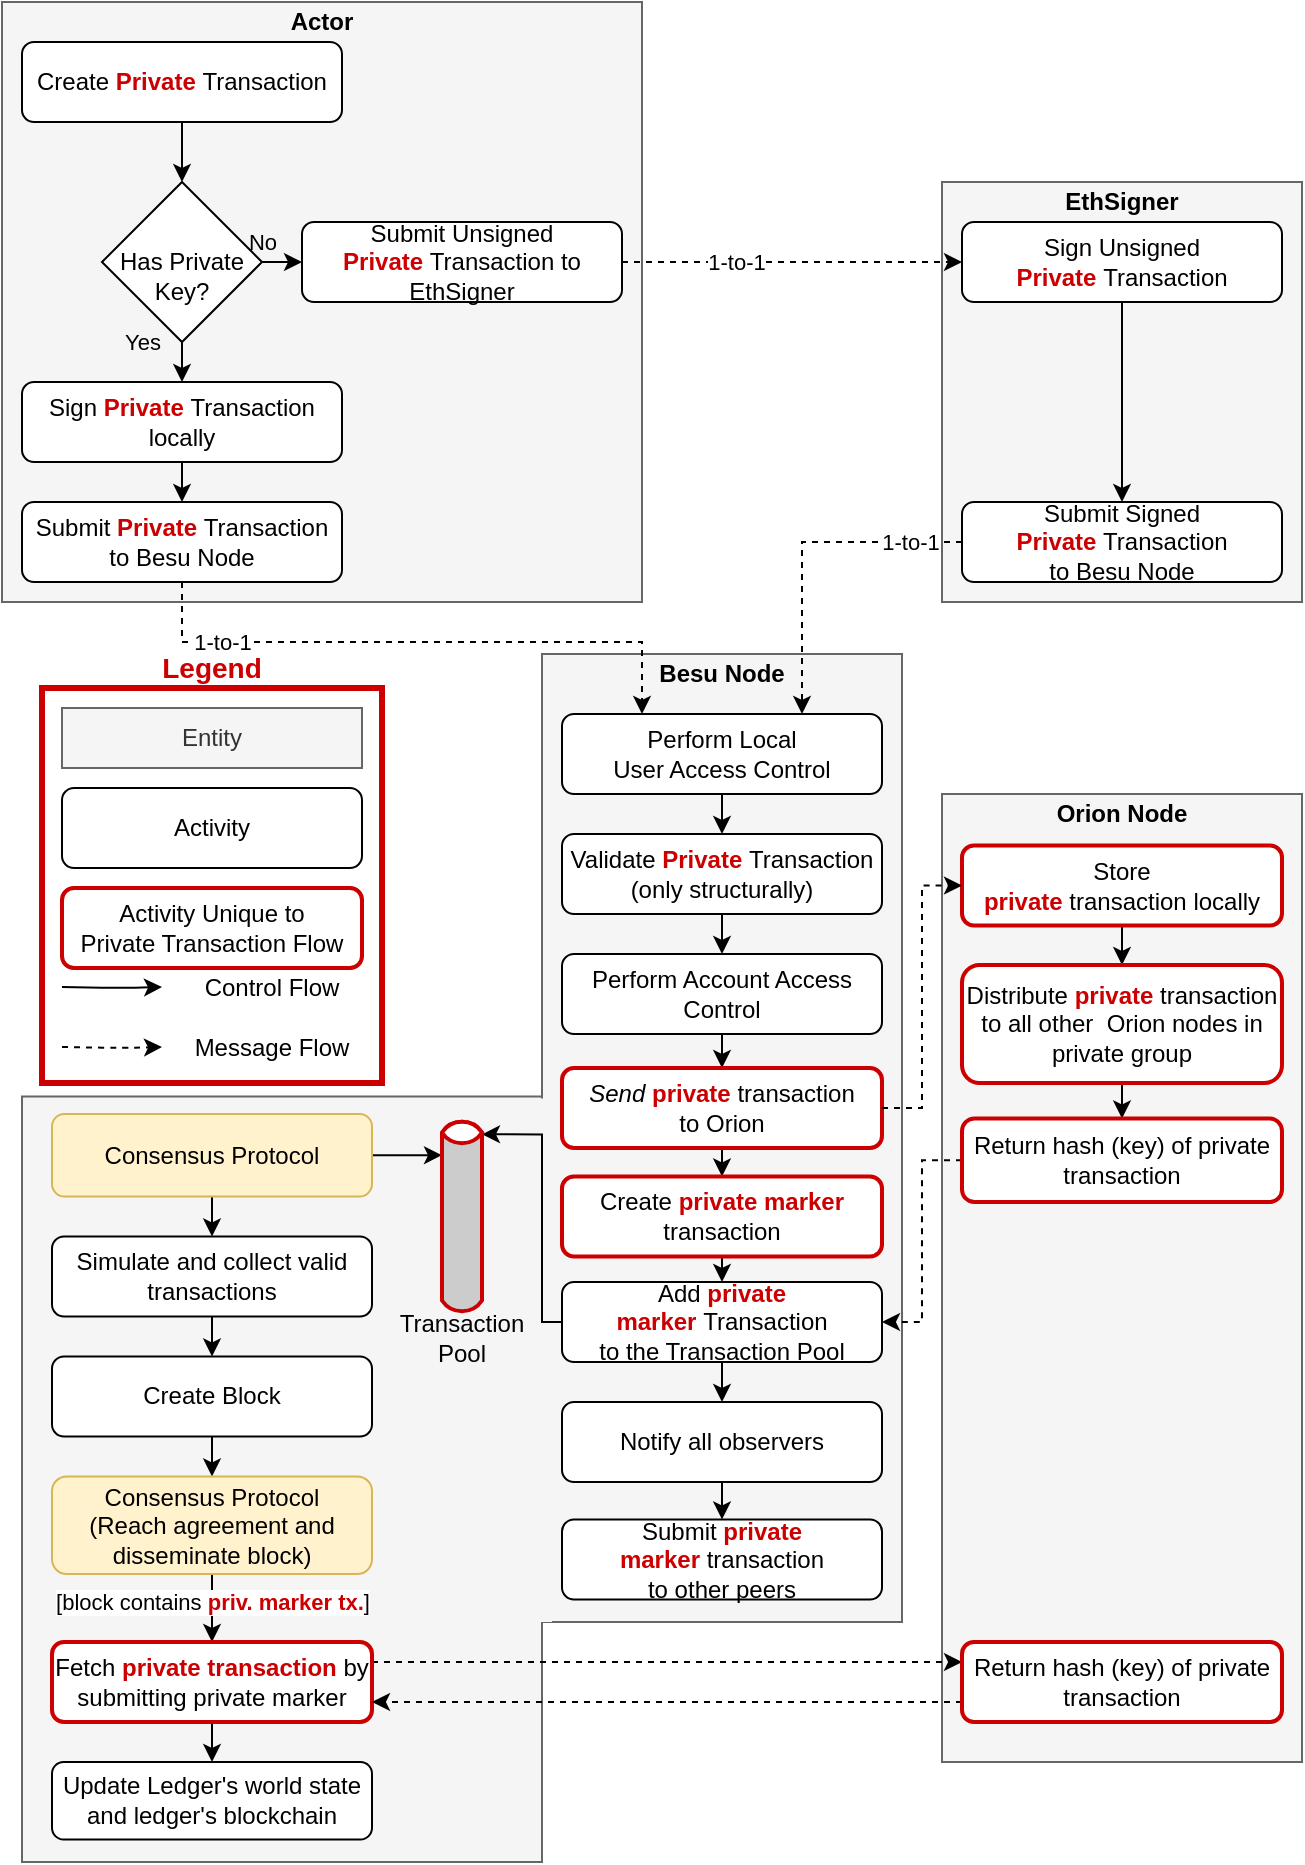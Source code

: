 <mxfile version="14.5.10" type="device"><diagram id="_REpviS5PSkIT_iw8MsJ" name="Page-1"><mxGraphModel dx="2062" dy="1126" grid="1" gridSize="10" guides="1" tooltips="1" connect="1" arrows="1" fold="1" page="1" pageScale="1" pageWidth="827" pageHeight="1169" math="0" shadow="0"><root><mxCell id="0"/><mxCell id="1" parent="0"/><mxCell id="lN7dtY_ml9JwD07FHlOF-76" value="" style="rounded=0;whiteSpace=wrap;html=1;fillColor=#f5f5f5;strokeColor=#666666;fontColor=#333333;" parent="1" vertex="1"><mxGeometry x="50" y="567.25" width="260" height="382.75" as="geometry"/></mxCell><mxCell id="lN7dtY_ml9JwD07FHlOF-46" value="" style="rounded=0;whiteSpace=wrap;html=1;fillColor=#f5f5f5;strokeColor=#666666;fontColor=#333333;" parent="1" vertex="1"><mxGeometry x="310" y="346" width="180" height="484" as="geometry"/></mxCell><mxCell id="lN7dtY_ml9JwD07FHlOF-78" value="" style="rounded=0;whiteSpace=wrap;html=1;strokeWidth=1;fillColor=#f5f5f5;fontColor=#333333;strokeColor=none;" parent="1" vertex="1"><mxGeometry x="305" y="568.25" width="10" height="261.75" as="geometry"/></mxCell><mxCell id="lN7dtY_ml9JwD07FHlOF-40" value="" style="rounded=0;whiteSpace=wrap;html=1;fillColor=#f5f5f5;strokeColor=#666666;fontColor=#333333;" parent="1" vertex="1"><mxGeometry x="510" y="110" width="180" height="210" as="geometry"/></mxCell><mxCell id="lN7dtY_ml9JwD07FHlOF-1" value="" style="rounded=0;whiteSpace=wrap;html=1;fillColor=#f5f5f5;strokeColor=#666666;fontColor=#333333;" parent="1" vertex="1"><mxGeometry x="40" y="20" width="320" height="300" as="geometry"/></mxCell><mxCell id="lN7dtY_ml9JwD07FHlOF-5" value="" style="rounded=0;whiteSpace=wrap;html=1;strokeWidth=3;strokeColor=#cc0000;" parent="1" vertex="1"><mxGeometry x="60" y="363" width="170" height="197.5" as="geometry"/></mxCell><mxCell id="lN7dtY_ml9JwD07FHlOF-6" value="&lt;b&gt;&lt;font style=&quot;font-size: 14px&quot;&gt;Legend&lt;/font&gt;&lt;/b&gt;" style="text;html=1;strokeColor=none;fillColor=none;align=center;verticalAlign=middle;whiteSpace=wrap;rounded=0;fontColor=#CC0000;" parent="1" vertex="1"><mxGeometry x="60" y="343" width="170" height="20" as="geometry"/></mxCell><mxCell id="lN7dtY_ml9JwD07FHlOF-7" value="" style="endArrow=classic;html=1;fontColor=#CC0000;" parent="1" edge="1"><mxGeometry width="50" height="50" relative="1" as="geometry"><mxPoint x="70" y="512.5" as="sourcePoint"/><mxPoint x="120" y="512.5" as="targetPoint"/><Array as="points"><mxPoint x="100" y="513"/></Array></mxGeometry></mxCell><mxCell id="lN7dtY_ml9JwD07FHlOF-8" value="Control Flow" style="text;html=1;strokeColor=none;fillColor=none;align=center;verticalAlign=middle;whiteSpace=wrap;rounded=0;" parent="1" vertex="1"><mxGeometry x="130" y="503" width="90" height="20" as="geometry"/></mxCell><mxCell id="lN7dtY_ml9JwD07FHlOF-9" value="Entity" style="rounded=0;whiteSpace=wrap;html=1;fillColor=#f5f5f5;strokeColor=#666666;fontColor=#333333;" parent="1" vertex="1"><mxGeometry x="70" y="373" width="150" height="30" as="geometry"/></mxCell><mxCell id="lN7dtY_ml9JwD07FHlOF-10" value="Activity" style="rounded=1;whiteSpace=wrap;html=1;" parent="1" vertex="1"><mxGeometry x="70" y="413" width="150" height="40" as="geometry"/></mxCell><mxCell id="lN7dtY_ml9JwD07FHlOF-12" value="" style="endArrow=classic;html=1;fontColor=#CC0000;dashed=1;" parent="1" edge="1"><mxGeometry width="50" height="50" relative="1" as="geometry"><mxPoint x="70" y="542.5" as="sourcePoint"/><mxPoint x="120" y="542.5" as="targetPoint"/><Array as="points"><mxPoint x="100" y="543"/></Array></mxGeometry></mxCell><mxCell id="lN7dtY_ml9JwD07FHlOF-13" value="Message Flow" style="text;html=1;strokeColor=none;fillColor=none;align=center;verticalAlign=middle;whiteSpace=wrap;rounded=0;" parent="1" vertex="1"><mxGeometry x="130" y="533" width="90" height="20" as="geometry"/></mxCell><mxCell id="lN7dtY_ml9JwD07FHlOF-36" value="No" style="edgeStyle=orthogonalEdgeStyle;rounded=0;orthogonalLoop=1;jettySize=auto;html=1;exitX=1;exitY=0.5;exitDx=0;exitDy=0;entryX=0;entryY=0.5;entryDx=0;entryDy=0;labelBackgroundColor=none;" parent="1" source="lN7dtY_ml9JwD07FHlOF-16" target="lN7dtY_ml9JwD07FHlOF-18" edge="1"><mxGeometry x="-1" y="10" relative="1" as="geometry"><mxPoint as="offset"/></mxGeometry></mxCell><mxCell id="lN7dtY_ml9JwD07FHlOF-37" value="Yes" style="edgeStyle=orthogonalEdgeStyle;rounded=0;orthogonalLoop=1;jettySize=auto;html=1;exitX=0.5;exitY=1;exitDx=0;exitDy=0;entryX=0.5;entryY=0;entryDx=0;entryDy=0;labelBackgroundColor=none;" parent="1" source="lN7dtY_ml9JwD07FHlOF-16" target="lN7dtY_ml9JwD07FHlOF-17" edge="1"><mxGeometry x="-1" y="-20" relative="1" as="geometry"><mxPoint as="offset"/></mxGeometry></mxCell><mxCell id="lN7dtY_ml9JwD07FHlOF-16" value="&amp;nbsp;&amp;nbsp;&lt;br&gt;Has Private&lt;br&gt;Key?" style="rhombus;whiteSpace=wrap;html=1;strokeWidth=1;" parent="1" vertex="1"><mxGeometry x="90" y="110" width="80" height="80" as="geometry"/></mxCell><mxCell id="lN7dtY_ml9JwD07FHlOF-38" style="edgeStyle=orthogonalEdgeStyle;rounded=0;orthogonalLoop=1;jettySize=auto;html=1;exitX=0.5;exitY=1;exitDx=0;exitDy=0;entryX=0.5;entryY=0;entryDx=0;entryDy=0;" parent="1" source="lN7dtY_ml9JwD07FHlOF-17" target="lN7dtY_ml9JwD07FHlOF-19" edge="1"><mxGeometry relative="1" as="geometry"/></mxCell><mxCell id="lN7dtY_ml9JwD07FHlOF-17" value="Sign &lt;b&gt;&lt;font color=&quot;#cc0000&quot;&gt;Private&lt;/font&gt;&amp;nbsp;&lt;/b&gt;Transaction locally" style="rounded=1;whiteSpace=wrap;html=1;" parent="1" vertex="1"><mxGeometry x="50" y="210" width="160" height="40" as="geometry"/></mxCell><mxCell id="lN7dtY_ml9JwD07FHlOF-41" value="&lt;font color=&quot;#000000&quot;&gt;1-to-1&lt;/font&gt;" style="edgeStyle=orthogonalEdgeStyle;rounded=0;orthogonalLoop=1;jettySize=auto;html=1;exitX=1;exitY=0.5;exitDx=0;exitDy=0;entryX=0;entryY=0.5;entryDx=0;entryDy=0;fontColor=#CC0000;dashed=1;" parent="1" source="lN7dtY_ml9JwD07FHlOF-18" target="lN7dtY_ml9JwD07FHlOF-20" edge="1"><mxGeometry x="-0.333" relative="1" as="geometry"><mxPoint as="offset"/></mxGeometry></mxCell><mxCell id="lN7dtY_ml9JwD07FHlOF-18" value="Submit Unsigned&lt;br&gt;&lt;b&gt;&lt;font color=&quot;#cc0000&quot;&gt;Private&lt;/font&gt;&amp;nbsp;&lt;/b&gt;Transaction to EthSigner" style="rounded=1;whiteSpace=wrap;html=1;" parent="1" vertex="1"><mxGeometry x="190" y="130" width="160" height="40" as="geometry"/></mxCell><mxCell id="lN7dtY_ml9JwD07FHlOF-60" value="1-to-1" style="edgeStyle=orthogonalEdgeStyle;rounded=0;orthogonalLoop=1;jettySize=auto;html=1;exitX=0.5;exitY=1;exitDx=0;exitDy=0;entryX=0.25;entryY=0;entryDx=0;entryDy=0;dashed=1;labelBackgroundColor=#ffffff;" parent="1" source="lN7dtY_ml9JwD07FHlOF-19" edge="1"><mxGeometry x="-0.662" relative="1" as="geometry"><Array as="points"><mxPoint x="130" y="340"/><mxPoint x="360" y="340"/></Array><mxPoint as="offset"/><mxPoint x="360" y="376" as="targetPoint"/></mxGeometry></mxCell><mxCell id="lN7dtY_ml9JwD07FHlOF-19" value="Submit &lt;b&gt;&lt;font color=&quot;#cc0000&quot;&gt;Private&lt;/font&gt;&amp;nbsp;&lt;/b&gt;Transaction&lt;br&gt;to Besu Node" style="rounded=1;whiteSpace=wrap;html=1;" parent="1" vertex="1"><mxGeometry x="50" y="270" width="160" height="40" as="geometry"/></mxCell><mxCell id="lN7dtY_ml9JwD07FHlOF-42" style="edgeStyle=orthogonalEdgeStyle;rounded=0;orthogonalLoop=1;jettySize=auto;html=1;exitX=0.5;exitY=1;exitDx=0;exitDy=0;entryX=0.5;entryY=0;entryDx=0;entryDy=0;fontColor=#CC0000;" parent="1" source="lN7dtY_ml9JwD07FHlOF-20" target="lN7dtY_ml9JwD07FHlOF-21" edge="1"><mxGeometry relative="1" as="geometry"/></mxCell><mxCell id="lN7dtY_ml9JwD07FHlOF-20" value="Sign Unsigned &lt;b&gt;&lt;font color=&quot;#cc0000&quot;&gt;Private&lt;/font&gt;&amp;nbsp;&lt;/b&gt;Transaction" style="rounded=1;whiteSpace=wrap;html=1;" parent="1" vertex="1"><mxGeometry x="520" y="130" width="160" height="40" as="geometry"/></mxCell><mxCell id="lN7dtY_ml9JwD07FHlOF-61" value="&lt;font color=&quot;#000000&quot;&gt;1-to-1&lt;/font&gt;" style="edgeStyle=orthogonalEdgeStyle;rounded=0;orthogonalLoop=1;jettySize=auto;html=1;exitX=0;exitY=0.5;exitDx=0;exitDy=0;entryX=0.75;entryY=0;entryDx=0;entryDy=0;dashed=1;fontColor=#CC0000;" parent="1" source="lN7dtY_ml9JwD07FHlOF-21" edge="1"><mxGeometry x="-0.682" relative="1" as="geometry"><Array as="points"><mxPoint x="440" y="290"/></Array><mxPoint as="offset"/><mxPoint x="440" y="376" as="targetPoint"/></mxGeometry></mxCell><mxCell id="lN7dtY_ml9JwD07FHlOF-21" value="Submit Signed &lt;b&gt;&lt;font color=&quot;#cc0000&quot;&gt;Private&amp;nbsp;&lt;/font&gt;&lt;/b&gt;Transaction&lt;br&gt;to Besu Node" style="rounded=1;whiteSpace=wrap;html=1;" parent="1" vertex="1"><mxGeometry x="520" y="270" width="160" height="40" as="geometry"/></mxCell><mxCell id="lN7dtY_ml9JwD07FHlOF-48" style="edgeStyle=orthogonalEdgeStyle;rounded=0;orthogonalLoop=1;jettySize=auto;html=1;exitX=0.5;exitY=1;exitDx=0;exitDy=0;entryX=0.5;entryY=0;entryDx=0;entryDy=0;fontColor=#CC0000;" parent="1" source="lN7dtY_ml9JwD07FHlOF-22" target="lN7dtY_ml9JwD07FHlOF-23" edge="1"><mxGeometry relative="1" as="geometry"/></mxCell><mxCell id="lN7dtY_ml9JwD07FHlOF-22" value="Perform Local&lt;br&gt;User Access Control" style="rounded=1;whiteSpace=wrap;html=1;" parent="1" vertex="1"><mxGeometry x="320" y="376" width="160" height="40" as="geometry"/></mxCell><mxCell id="lN7dtY_ml9JwD07FHlOF-49" style="edgeStyle=orthogonalEdgeStyle;rounded=0;orthogonalLoop=1;jettySize=auto;html=1;exitX=0.5;exitY=1;exitDx=0;exitDy=0;entryX=0.5;entryY=0;entryDx=0;entryDy=0;fontColor=#CC0000;" parent="1" source="lN7dtY_ml9JwD07FHlOF-23" target="lN7dtY_ml9JwD07FHlOF-24" edge="1"><mxGeometry relative="1" as="geometry"/></mxCell><mxCell id="lN7dtY_ml9JwD07FHlOF-23" value="Validate &lt;b&gt;&lt;font color=&quot;#cc0000&quot;&gt;Private&lt;/font&gt;&amp;nbsp;&lt;/b&gt;Transaction&lt;br&gt;(only structurally)" style="rounded=1;whiteSpace=wrap;html=1;" parent="1" vertex="1"><mxGeometry x="320" y="436" width="160" height="40" as="geometry"/></mxCell><mxCell id="NnvR1aLZFNkf_rtBapWs-18" style="edgeStyle=orthogonalEdgeStyle;rounded=0;orthogonalLoop=1;jettySize=auto;html=1;exitX=0.5;exitY=1;exitDx=0;exitDy=0;entryX=0.5;entryY=0;entryDx=0;entryDy=0;" edge="1" parent="1" source="lN7dtY_ml9JwD07FHlOF-24" target="NnvR1aLZFNkf_rtBapWs-7"><mxGeometry relative="1" as="geometry"/></mxCell><mxCell id="lN7dtY_ml9JwD07FHlOF-24" value="Perform Account Access Control" style="rounded=1;whiteSpace=wrap;html=1;" parent="1" vertex="1"><mxGeometry x="320" y="496" width="160" height="40" as="geometry"/></mxCell><mxCell id="lN7dtY_ml9JwD07FHlOF-56" style="edgeStyle=orthogonalEdgeStyle;rounded=0;orthogonalLoop=1;jettySize=auto;html=1;exitX=0.5;exitY=1;exitDx=0;exitDy=0;entryX=0.5;entryY=0;entryDx=0;entryDy=0;fontColor=#CC0000;" parent="1" source="lN7dtY_ml9JwD07FHlOF-25" target="lN7dtY_ml9JwD07FHlOF-26" edge="1"><mxGeometry relative="1" as="geometry"/></mxCell><mxCell id="lN7dtY_ml9JwD07FHlOF-87" style="edgeStyle=orthogonalEdgeStyle;rounded=0;orthogonalLoop=1;jettySize=auto;html=1;exitX=0;exitY=0.5;exitDx=0;exitDy=0;labelBackgroundColor=#ffffff;fontColor=#000000;" parent="1" source="lN7dtY_ml9JwD07FHlOF-25" edge="1"><mxGeometry relative="1" as="geometry"><mxPoint x="280" y="586.167" as="targetPoint"/><Array as="points"><mxPoint x="310" y="680"/><mxPoint x="310" y="586"/></Array></mxGeometry></mxCell><mxCell id="lN7dtY_ml9JwD07FHlOF-25" value="Add &lt;b&gt;&lt;font color=&quot;#cc0000&quot;&gt;private marker&lt;/font&gt;&amp;nbsp;&lt;/b&gt;Transaction&lt;br&gt;to the Transaction Pool" style="rounded=1;whiteSpace=wrap;html=1;" parent="1" vertex="1"><mxGeometry x="320" y="660" width="160" height="40" as="geometry"/></mxCell><mxCell id="lN7dtY_ml9JwD07FHlOF-57" style="edgeStyle=orthogonalEdgeStyle;rounded=0;orthogonalLoop=1;jettySize=auto;html=1;exitX=0.5;exitY=1;exitDx=0;exitDy=0;entryX=0.5;entryY=0;entryDx=0;entryDy=0;fontColor=#CC0000;" parent="1" source="lN7dtY_ml9JwD07FHlOF-26" target="lN7dtY_ml9JwD07FHlOF-27" edge="1"><mxGeometry relative="1" as="geometry"/></mxCell><mxCell id="lN7dtY_ml9JwD07FHlOF-26" value="Notify all observers" style="rounded=1;whiteSpace=wrap;html=1;" parent="1" vertex="1"><mxGeometry x="320" y="720" width="160" height="40" as="geometry"/></mxCell><mxCell id="lN7dtY_ml9JwD07FHlOF-27" value="Submit &lt;b&gt;&lt;font color=&quot;#cc0000&quot;&gt;private marker&lt;/font&gt;&amp;nbsp;&lt;/b&gt;transaction&lt;br&gt;to other peers" style="rounded=1;whiteSpace=wrap;html=1;" parent="1" vertex="1"><mxGeometry x="320" y="778.75" width="160" height="40" as="geometry"/></mxCell><mxCell id="lN7dtY_ml9JwD07FHlOF-65" style="edgeStyle=orthogonalEdgeStyle;rounded=0;orthogonalLoop=1;jettySize=auto;html=1;exitX=0.5;exitY=1;exitDx=0;exitDy=0;entryX=0.5;entryY=0;entryDx=0;entryDy=0;fontColor=#CC0000;" parent="1" source="lN7dtY_ml9JwD07FHlOF-28" target="lN7dtY_ml9JwD07FHlOF-29" edge="1"><mxGeometry relative="1" as="geometry"/></mxCell><mxCell id="lN7dtY_ml9JwD07FHlOF-28" value="Simulate and collect valid transactions" style="rounded=1;whiteSpace=wrap;html=1;" parent="1" vertex="1"><mxGeometry x="65" y="637.25" width="160" height="40" as="geometry"/></mxCell><mxCell id="lN7dtY_ml9JwD07FHlOF-69" style="edgeStyle=orthogonalEdgeStyle;rounded=0;orthogonalLoop=1;jettySize=auto;html=1;exitX=0.5;exitY=1;exitDx=0;exitDy=0;entryX=0.5;entryY=0;entryDx=0;entryDy=0;fontColor=#CC0000;" parent="1" source="lN7dtY_ml9JwD07FHlOF-29" target="lN7dtY_ml9JwD07FHlOF-31" edge="1"><mxGeometry relative="1" as="geometry"/></mxCell><mxCell id="lN7dtY_ml9JwD07FHlOF-29" value="Create Block" style="rounded=1;whiteSpace=wrap;html=1;" parent="1" vertex="1"><mxGeometry x="65" y="697.25" width="160" height="40" as="geometry"/></mxCell><mxCell id="lN7dtY_ml9JwD07FHlOF-64" style="edgeStyle=orthogonalEdgeStyle;rounded=0;orthogonalLoop=1;jettySize=auto;html=1;exitX=0.5;exitY=1;exitDx=0;exitDy=0;entryX=0.5;entryY=0;entryDx=0;entryDy=0;fontColor=#CC0000;" parent="1" source="lN7dtY_ml9JwD07FHlOF-30" target="lN7dtY_ml9JwD07FHlOF-28" edge="1"><mxGeometry relative="1" as="geometry"/></mxCell><mxCell id="lN7dtY_ml9JwD07FHlOF-88" style="edgeStyle=orthogonalEdgeStyle;rounded=0;orthogonalLoop=1;jettySize=auto;html=1;exitX=1;exitY=0.5;exitDx=0;exitDy=0;labelBackgroundColor=#ffffff;fontColor=#000000;" parent="1" source="lN7dtY_ml9JwD07FHlOF-30" edge="1"><mxGeometry relative="1" as="geometry"><mxPoint x="260" y="597" as="targetPoint"/></mxGeometry></mxCell><mxCell id="lN7dtY_ml9JwD07FHlOF-30" value="Consensus Protocol" style="rounded=1;whiteSpace=wrap;html=1;fillColor=#fff2cc;strokeColor=#d6b656;" parent="1" vertex="1"><mxGeometry x="65" y="576" width="160" height="41.25" as="geometry"/></mxCell><mxCell id="NnvR1aLZFNkf_rtBapWs-23" value="[block contains &lt;b&gt;&lt;font color=&quot;#cc0000&quot;&gt;priv. marker tx.&lt;/font&gt;&lt;/b&gt;]" style="edgeStyle=orthogonalEdgeStyle;rounded=0;orthogonalLoop=1;jettySize=auto;html=1;exitX=0.5;exitY=1;exitDx=0;exitDy=0;entryX=0.5;entryY=0;entryDx=0;entryDy=0;" edge="1" parent="1" source="lN7dtY_ml9JwD07FHlOF-31" target="NnvR1aLZFNkf_rtBapWs-22"><mxGeometry x="-0.176" relative="1" as="geometry"><mxPoint as="offset"/></mxGeometry></mxCell><mxCell id="lN7dtY_ml9JwD07FHlOF-31" value="Consensus Protocol&lt;br&gt;(Reach agreement and disseminate block)" style="rounded=1;whiteSpace=wrap;html=1;fillColor=#fff2cc;strokeColor=#d6b656;" parent="1" vertex="1"><mxGeometry x="65" y="757.25" width="160" height="48.75" as="geometry"/></mxCell><mxCell id="lN7dtY_ml9JwD07FHlOF-32" value="Update Ledger's world state and ledger's blockchain" style="rounded=1;whiteSpace=wrap;html=1;" parent="1" vertex="1"><mxGeometry x="65" y="900.0" width="160" height="38.75" as="geometry"/></mxCell><mxCell id="lN7dtY_ml9JwD07FHlOF-33" value="&lt;b&gt;Actor&lt;/b&gt;" style="text;html=1;strokeColor=none;fillColor=none;align=center;verticalAlign=middle;whiteSpace=wrap;rounded=0;" parent="1" vertex="1"><mxGeometry x="40" y="20" width="320" height="20" as="geometry"/></mxCell><mxCell id="lN7dtY_ml9JwD07FHlOF-35" style="edgeStyle=orthogonalEdgeStyle;rounded=0;orthogonalLoop=1;jettySize=auto;html=1;exitX=0.5;exitY=1;exitDx=0;exitDy=0;entryX=0.5;entryY=0;entryDx=0;entryDy=0;" parent="1" source="lN7dtY_ml9JwD07FHlOF-34" target="lN7dtY_ml9JwD07FHlOF-16" edge="1"><mxGeometry relative="1" as="geometry"/></mxCell><mxCell id="lN7dtY_ml9JwD07FHlOF-34" value="Create &lt;b&gt;&lt;font color=&quot;#cc0000&quot;&gt;Private&lt;/font&gt;&amp;nbsp;&lt;/b&gt;Transaction" style="rounded=1;whiteSpace=wrap;html=1;" parent="1" vertex="1"><mxGeometry x="50" y="40" width="160" height="40" as="geometry"/></mxCell><mxCell id="lN7dtY_ml9JwD07FHlOF-43" value="&lt;b&gt;EthSigner&lt;/b&gt;" style="text;html=1;strokeColor=none;fillColor=none;align=center;verticalAlign=middle;whiteSpace=wrap;rounded=0;" parent="1" vertex="1"><mxGeometry x="510" y="110" width="180" height="20" as="geometry"/></mxCell><mxCell id="lN7dtY_ml9JwD07FHlOF-47" value="&lt;b&gt;Besu Node&lt;/b&gt;" style="text;html=1;strokeColor=none;fillColor=none;align=center;verticalAlign=middle;whiteSpace=wrap;rounded=0;" parent="1" vertex="1"><mxGeometry x="310" y="346" width="180" height="20" as="geometry"/></mxCell><mxCell id="lN7dtY_ml9JwD07FHlOF-81" value="" style="html=1;outlineConnect=0;fillColor=#CCCCCC;gradientColor=none;gradientDirection=north;strokeWidth=2;shape=mxgraph.networks.bus;gradientColor=none;gradientDirection=north;fontColor=#ffffff;perimeter=backbonePerimeter;backboneSize=20;strokeColor=#CC0000;rotation=-90;" parent="1" vertex="1"><mxGeometry x="220" y="617.25" width="100" height="20" as="geometry"/></mxCell><mxCell id="lN7dtY_ml9JwD07FHlOF-85" value="Transaction Pool" style="text;html=1;align=center;verticalAlign=middle;whiteSpace=wrap;rounded=0;" parent="1" vertex="1"><mxGeometry x="250" y="677.87" width="40" height="20" as="geometry"/></mxCell><mxCell id="NnvR1aLZFNkf_rtBapWs-1" value="Activity Unique to&lt;br&gt;Private Transaction Flow" style="rounded=1;whiteSpace=wrap;html=1;strokeWidth=2;strokeColor=#CC0000;" vertex="1" parent="1"><mxGeometry x="70" y="463" width="150" height="40" as="geometry"/></mxCell><mxCell id="NnvR1aLZFNkf_rtBapWs-2" value="" style="rounded=0;whiteSpace=wrap;html=1;fillColor=#f5f5f5;strokeColor=#666666;fontColor=#333333;" vertex="1" parent="1"><mxGeometry x="510" y="416" width="180" height="484" as="geometry"/></mxCell><mxCell id="NnvR1aLZFNkf_rtBapWs-6" value="&lt;b&gt;Orion Node&lt;/b&gt;" style="text;html=1;strokeColor=none;fillColor=none;align=center;verticalAlign=middle;whiteSpace=wrap;rounded=0;" vertex="1" parent="1"><mxGeometry x="510" y="416" width="180" height="20" as="geometry"/></mxCell><mxCell id="NnvR1aLZFNkf_rtBapWs-20" style="edgeStyle=orthogonalEdgeStyle;rounded=0;orthogonalLoop=1;jettySize=auto;html=1;exitX=0.5;exitY=1;exitDx=0;exitDy=0;entryX=0.5;entryY=0;entryDx=0;entryDy=0;" edge="1" parent="1" source="NnvR1aLZFNkf_rtBapWs-7" target="NnvR1aLZFNkf_rtBapWs-19"><mxGeometry relative="1" as="geometry"/></mxCell><mxCell id="NnvR1aLZFNkf_rtBapWs-7" value="&lt;i&gt;Send&lt;/i&gt;&amp;nbsp;&lt;font color=&quot;#cc0000&quot;&gt;&lt;b&gt;private&lt;/b&gt;&amp;nbsp;&lt;/font&gt;transaction&lt;br&gt;to Orion" style="rounded=1;whiteSpace=wrap;html=1;strokeWidth=2;strokeColor=#CC0000;" vertex="1" parent="1"><mxGeometry x="320" y="553" width="160" height="40" as="geometry"/></mxCell><mxCell id="NnvR1aLZFNkf_rtBapWs-12" style="edgeStyle=orthogonalEdgeStyle;rounded=0;orthogonalLoop=1;jettySize=auto;html=1;exitX=0.5;exitY=1;exitDx=0;exitDy=0;entryX=0.5;entryY=0;entryDx=0;entryDy=0;" edge="1" parent="1" source="NnvR1aLZFNkf_rtBapWs-10" target="NnvR1aLZFNkf_rtBapWs-11"><mxGeometry relative="1" as="geometry"/></mxCell><mxCell id="NnvR1aLZFNkf_rtBapWs-10" value="Store&lt;br&gt;&lt;b style=&quot;color: rgb(204 , 0 , 0)&quot;&gt;private&lt;/b&gt;&lt;font color=&quot;#cc0000&quot;&gt;&amp;nbsp;&lt;/font&gt;transaction locally" style="rounded=1;whiteSpace=wrap;html=1;strokeWidth=2;strokeColor=#CC0000;" vertex="1" parent="1"><mxGeometry x="520" y="441.75" width="160" height="40" as="geometry"/></mxCell><mxCell id="NnvR1aLZFNkf_rtBapWs-15" style="edgeStyle=orthogonalEdgeStyle;rounded=0;orthogonalLoop=1;jettySize=auto;html=1;exitX=0.5;exitY=1;exitDx=0;exitDy=0;entryX=0.5;entryY=0;entryDx=0;entryDy=0;" edge="1" parent="1" source="NnvR1aLZFNkf_rtBapWs-11" target="NnvR1aLZFNkf_rtBapWs-14"><mxGeometry relative="1" as="geometry"/></mxCell><mxCell id="NnvR1aLZFNkf_rtBapWs-11" value="Distribute &lt;font color=&quot;#cc0000&quot;&gt;&lt;b&gt;private&lt;/b&gt;&amp;nbsp;&lt;/font&gt;transaction to all other&amp;nbsp; Orion nodes in private group" style="rounded=1;whiteSpace=wrap;html=1;strokeWidth=2;strokeColor=#CC0000;" vertex="1" parent="1"><mxGeometry x="520" y="501.5" width="160" height="59" as="geometry"/></mxCell><mxCell id="NnvR1aLZFNkf_rtBapWs-13" style="edgeStyle=orthogonalEdgeStyle;rounded=0;orthogonalLoop=1;jettySize=auto;html=1;exitX=1;exitY=0.5;exitDx=0;exitDy=0;entryX=0;entryY=0.5;entryDx=0;entryDy=0;dashed=1;" edge="1" parent="1" source="NnvR1aLZFNkf_rtBapWs-7" target="NnvR1aLZFNkf_rtBapWs-10"><mxGeometry relative="1" as="geometry"/></mxCell><mxCell id="NnvR1aLZFNkf_rtBapWs-16" style="edgeStyle=orthogonalEdgeStyle;rounded=0;orthogonalLoop=1;jettySize=auto;html=1;exitX=0;exitY=0.5;exitDx=0;exitDy=0;entryX=1;entryY=0.5;entryDx=0;entryDy=0;dashed=1;" edge="1" parent="1" source="NnvR1aLZFNkf_rtBapWs-14" target="lN7dtY_ml9JwD07FHlOF-25"><mxGeometry relative="1" as="geometry"/></mxCell><mxCell id="NnvR1aLZFNkf_rtBapWs-14" value="Return hash (key) of private transaction" style="rounded=1;whiteSpace=wrap;html=1;strokeWidth=2;strokeColor=#CC0000;" vertex="1" parent="1"><mxGeometry x="520" y="578.25" width="160" height="41.75" as="geometry"/></mxCell><mxCell id="NnvR1aLZFNkf_rtBapWs-21" style="edgeStyle=orthogonalEdgeStyle;rounded=0;orthogonalLoop=1;jettySize=auto;html=1;exitX=0.5;exitY=1;exitDx=0;exitDy=0;entryX=0.5;entryY=0;entryDx=0;entryDy=0;" edge="1" parent="1" source="NnvR1aLZFNkf_rtBapWs-19" target="lN7dtY_ml9JwD07FHlOF-25"><mxGeometry relative="1" as="geometry"/></mxCell><mxCell id="NnvR1aLZFNkf_rtBapWs-19" value="Create &lt;b&gt;&lt;font color=&quot;#cc0000&quot;&gt;private marker&lt;/font&gt; &lt;/b&gt;transaction" style="rounded=1;whiteSpace=wrap;html=1;strokeWidth=2;strokeColor=#CC0000;" vertex="1" parent="1"><mxGeometry x="320" y="607.25" width="160" height="40" as="geometry"/></mxCell><mxCell id="NnvR1aLZFNkf_rtBapWs-25" style="edgeStyle=orthogonalEdgeStyle;rounded=0;orthogonalLoop=1;jettySize=auto;html=1;exitX=1;exitY=0.25;exitDx=0;exitDy=0;entryX=0;entryY=0.25;entryDx=0;entryDy=0;dashed=1;" edge="1" parent="1" source="NnvR1aLZFNkf_rtBapWs-22" target="NnvR1aLZFNkf_rtBapWs-24"><mxGeometry relative="1" as="geometry"/></mxCell><mxCell id="NnvR1aLZFNkf_rtBapWs-27" style="edgeStyle=orthogonalEdgeStyle;rounded=0;orthogonalLoop=1;jettySize=auto;html=1;exitX=0.5;exitY=1;exitDx=0;exitDy=0;entryX=0.5;entryY=0;entryDx=0;entryDy=0;" edge="1" parent="1" source="NnvR1aLZFNkf_rtBapWs-22" target="lN7dtY_ml9JwD07FHlOF-32"><mxGeometry relative="1" as="geometry"/></mxCell><mxCell id="NnvR1aLZFNkf_rtBapWs-22" value="Fetch &lt;b&gt;&lt;font color=&quot;#cc0000&quot;&gt;private transaction&lt;/font&gt;&lt;/b&gt;&amp;nbsp;by submitting private marker" style="rounded=1;whiteSpace=wrap;html=1;strokeWidth=2;strokeColor=#CC0000;" vertex="1" parent="1"><mxGeometry x="65" y="840" width="160" height="40" as="geometry"/></mxCell><mxCell id="NnvR1aLZFNkf_rtBapWs-26" style="edgeStyle=orthogonalEdgeStyle;rounded=0;orthogonalLoop=1;jettySize=auto;html=1;exitX=0;exitY=0.75;exitDx=0;exitDy=0;entryX=1;entryY=0.75;entryDx=0;entryDy=0;dashed=1;" edge="1" parent="1" source="NnvR1aLZFNkf_rtBapWs-24" target="NnvR1aLZFNkf_rtBapWs-22"><mxGeometry relative="1" as="geometry"/></mxCell><mxCell id="NnvR1aLZFNkf_rtBapWs-24" value="Return hash (key) of private transaction" style="rounded=1;whiteSpace=wrap;html=1;strokeWidth=2;strokeColor=#CC0000;" vertex="1" parent="1"><mxGeometry x="520" y="840" width="160" height="40" as="geometry"/></mxCell></root></mxGraphModel></diagram></mxfile>